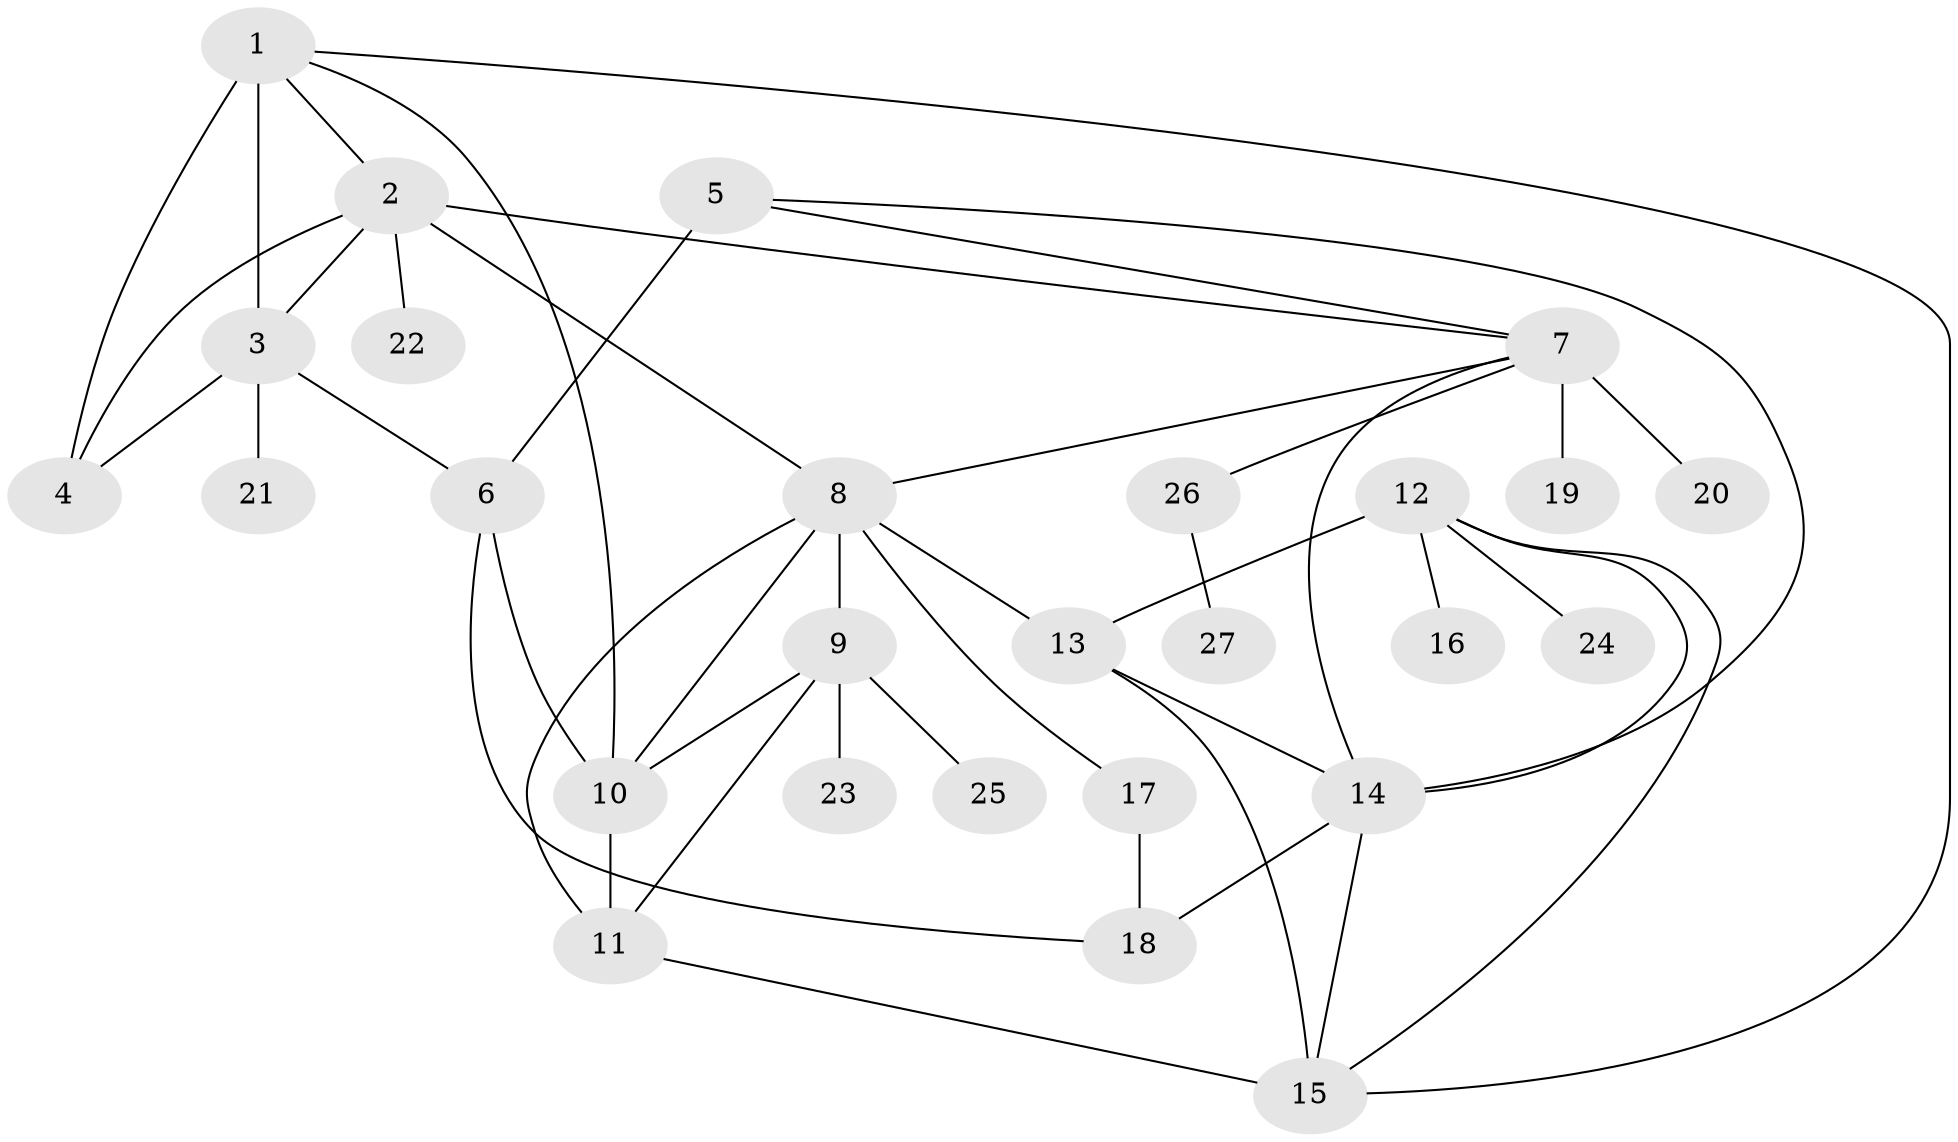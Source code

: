 // original degree distribution, {5: 0.023809523809523808, 11: 0.011904761904761904, 6: 0.07142857142857142, 8: 0.011904761904761904, 4: 0.03571428571428571, 9: 0.047619047619047616, 10: 0.011904761904761904, 7: 0.023809523809523808, 3: 0.023809523809523808, 2: 0.13095238095238096, 1: 0.6071428571428571}
// Generated by graph-tools (version 1.1) at 2025/52/03/04/25 22:52:44]
// undirected, 27 vertices, 45 edges
graph export_dot {
  node [color=gray90,style=filled];
  1;
  2;
  3;
  4;
  5;
  6;
  7;
  8;
  9;
  10;
  11;
  12;
  13;
  14;
  15;
  16;
  17;
  18;
  19;
  20;
  21;
  22;
  23;
  24;
  25;
  26;
  27;
  1 -- 2 [weight=1.0];
  1 -- 3 [weight=1.0];
  1 -- 4 [weight=3.0];
  1 -- 10 [weight=1.0];
  1 -- 15 [weight=1.0];
  2 -- 3 [weight=1.0];
  2 -- 4 [weight=1.0];
  2 -- 7 [weight=1.0];
  2 -- 8 [weight=1.0];
  2 -- 22 [weight=1.0];
  3 -- 4 [weight=1.0];
  3 -- 6 [weight=1.0];
  3 -- 21 [weight=1.0];
  5 -- 6 [weight=3.0];
  5 -- 7 [weight=1.0];
  5 -- 14 [weight=1.0];
  6 -- 10 [weight=1.0];
  6 -- 18 [weight=1.0];
  7 -- 8 [weight=1.0];
  7 -- 14 [weight=1.0];
  7 -- 19 [weight=1.0];
  7 -- 20 [weight=5.0];
  7 -- 26 [weight=1.0];
  8 -- 9 [weight=1.0];
  8 -- 10 [weight=1.0];
  8 -- 11 [weight=1.0];
  8 -- 13 [weight=1.0];
  8 -- 17 [weight=1.0];
  9 -- 10 [weight=1.0];
  9 -- 11 [weight=1.0];
  9 -- 23 [weight=4.0];
  9 -- 25 [weight=1.0];
  10 -- 11 [weight=3.0];
  11 -- 15 [weight=1.0];
  12 -- 13 [weight=1.0];
  12 -- 14 [weight=1.0];
  12 -- 15 [weight=1.0];
  12 -- 16 [weight=1.0];
  12 -- 24 [weight=1.0];
  13 -- 14 [weight=1.0];
  13 -- 15 [weight=2.0];
  14 -- 15 [weight=1.0];
  14 -- 18 [weight=3.0];
  17 -- 18 [weight=1.0];
  26 -- 27 [weight=1.0];
}
